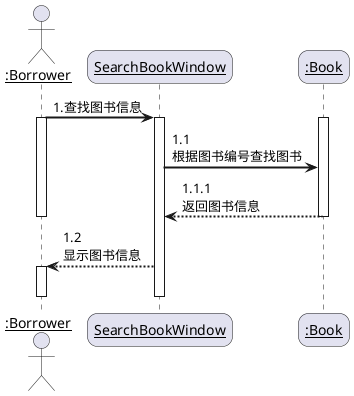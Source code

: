 @startuml
            skinparam sequenceArrowThickness 2
            skinparam roundcorner 20
            skinparam maxmessagesize 60
            skinparam sequenceParticipant underline

            actor ":Borrower" as User
            participant "SearchBookWindow" as A
            participant ":Book" as B
            User -> A: 1.查找图书信息
            activate User
            activate A
            activate B
            A -> B: 1.1 根据图书编号查找图书
            B --> A: 1.1.1 返回图书信息
            deactivate User
            deactivate B
            A -->User:1.2 显示图书信息
            activate User
            deactivate User
            deactivate A
        @enduml
